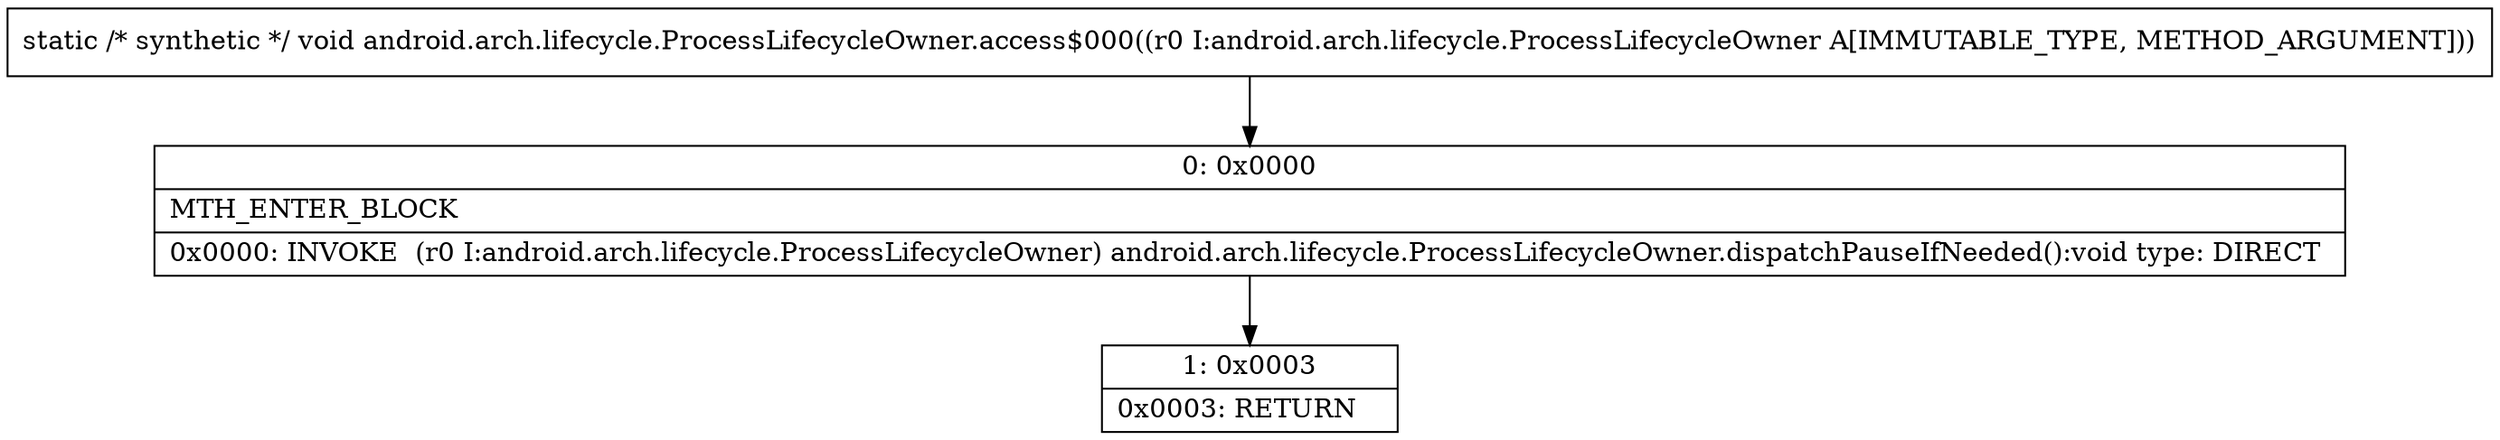 digraph "CFG forandroid.arch.lifecycle.ProcessLifecycleOwner.access$000(Landroid\/arch\/lifecycle\/ProcessLifecycleOwner;)V" {
Node_0 [shape=record,label="{0\:\ 0x0000|MTH_ENTER_BLOCK\l|0x0000: INVOKE  (r0 I:android.arch.lifecycle.ProcessLifecycleOwner) android.arch.lifecycle.ProcessLifecycleOwner.dispatchPauseIfNeeded():void type: DIRECT \l}"];
Node_1 [shape=record,label="{1\:\ 0x0003|0x0003: RETURN   \l}"];
MethodNode[shape=record,label="{static \/* synthetic *\/ void android.arch.lifecycle.ProcessLifecycleOwner.access$000((r0 I:android.arch.lifecycle.ProcessLifecycleOwner A[IMMUTABLE_TYPE, METHOD_ARGUMENT])) }"];
MethodNode -> Node_0;
Node_0 -> Node_1;
}

